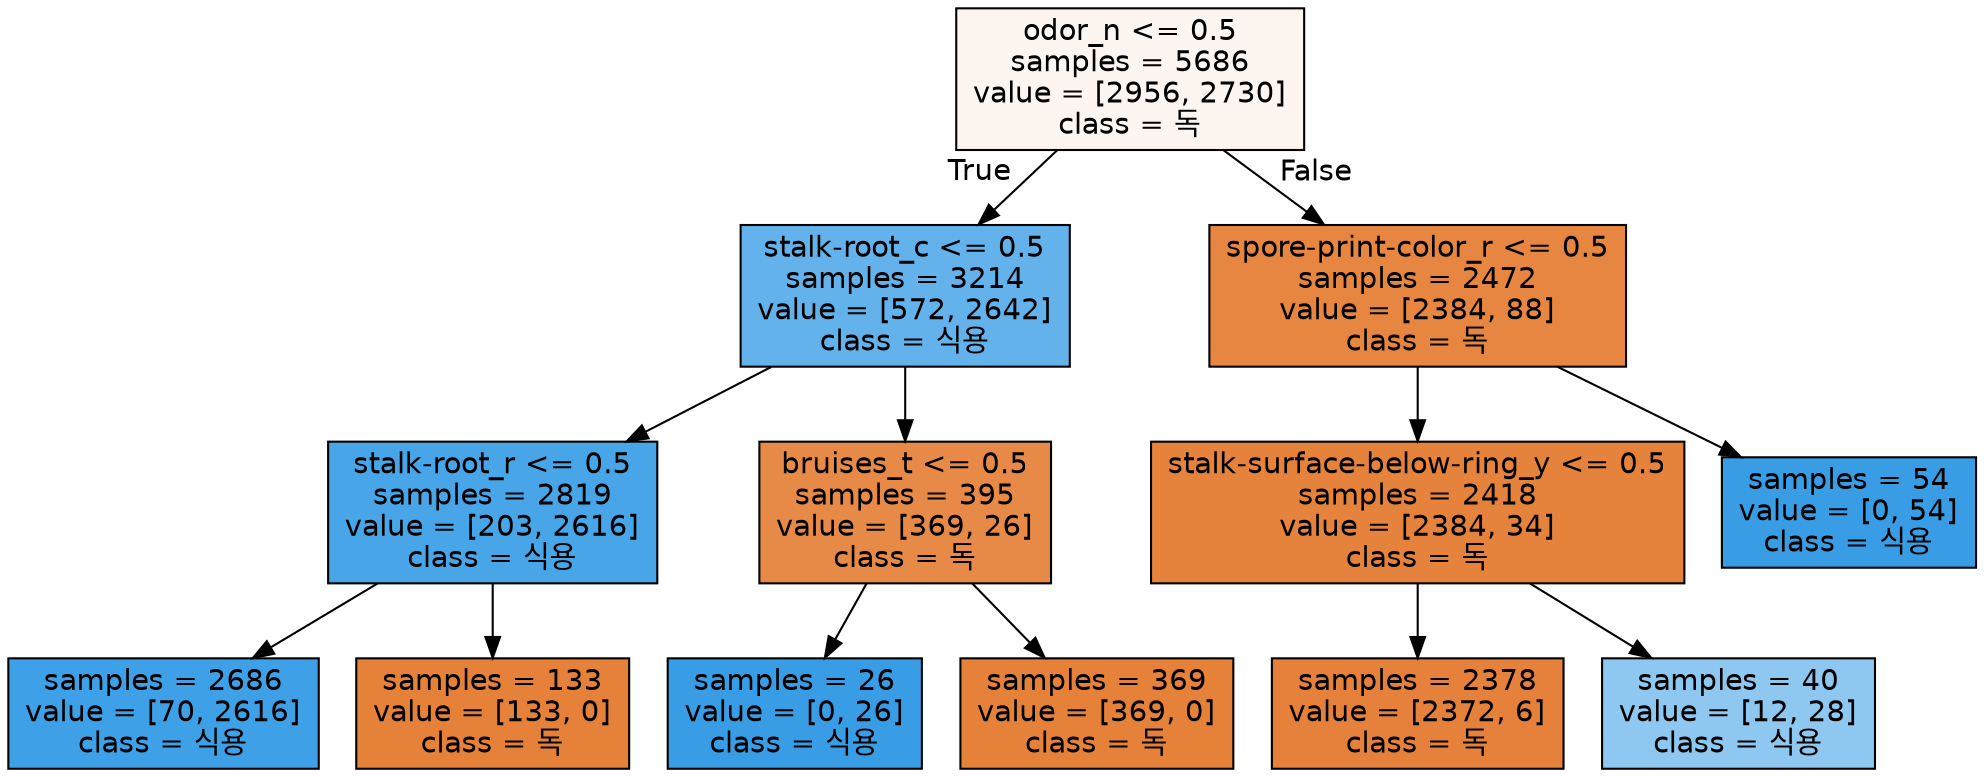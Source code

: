 digraph Tree {
node [shape=box, style="filled", color="black", fontname="helvetica"] ;
edge [fontname="helvetica"] ;
0 [label="odor_n <= 0.5\nsamples = 5686\nvalue = [2956, 2730]\nclass = 독", fillcolor="#fdf5f0"] ;
1 [label="stalk-root_c <= 0.5\nsamples = 3214\nvalue = [572, 2642]\nclass = 식용", fillcolor="#64b2eb"] ;
0 -> 1 [labeldistance=2.5, labelangle=45, headlabel="True"] ;
2 [label="stalk-root_r <= 0.5\nsamples = 2819\nvalue = [203, 2616]\nclass = 식용", fillcolor="#48a5e7"] ;
1 -> 2 ;
3 [label="samples = 2686\nvalue = [70, 2616]\nclass = 식용", fillcolor="#3ea0e6"] ;
2 -> 3 ;
4 [label="samples = 133\nvalue = [133, 0]\nclass = 독", fillcolor="#e58139"] ;
2 -> 4 ;
5 [label="bruises_t <= 0.5\nsamples = 395\nvalue = [369, 26]\nclass = 독", fillcolor="#e78a47"] ;
1 -> 5 ;
6 [label="samples = 26\nvalue = [0, 26]\nclass = 식용", fillcolor="#399de5"] ;
5 -> 6 ;
7 [label="samples = 369\nvalue = [369, 0]\nclass = 독", fillcolor="#e58139"] ;
5 -> 7 ;
8 [label="spore-print-color_r <= 0.5\nsamples = 2472\nvalue = [2384, 88]\nclass = 독", fillcolor="#e68640"] ;
0 -> 8 [labeldistance=2.5, labelangle=-45, headlabel="False"] ;
9 [label="stalk-surface-below-ring_y <= 0.5\nsamples = 2418\nvalue = [2384, 34]\nclass = 독", fillcolor="#e5833c"] ;
8 -> 9 ;
10 [label="samples = 2378\nvalue = [2372, 6]\nclass = 독", fillcolor="#e5813a"] ;
9 -> 10 ;
11 [label="samples = 40\nvalue = [12, 28]\nclass = 식용", fillcolor="#8ec7f0"] ;
9 -> 11 ;
12 [label="samples = 54\nvalue = [0, 54]\nclass = 식용", fillcolor="#399de5"] ;
8 -> 12 ;
}